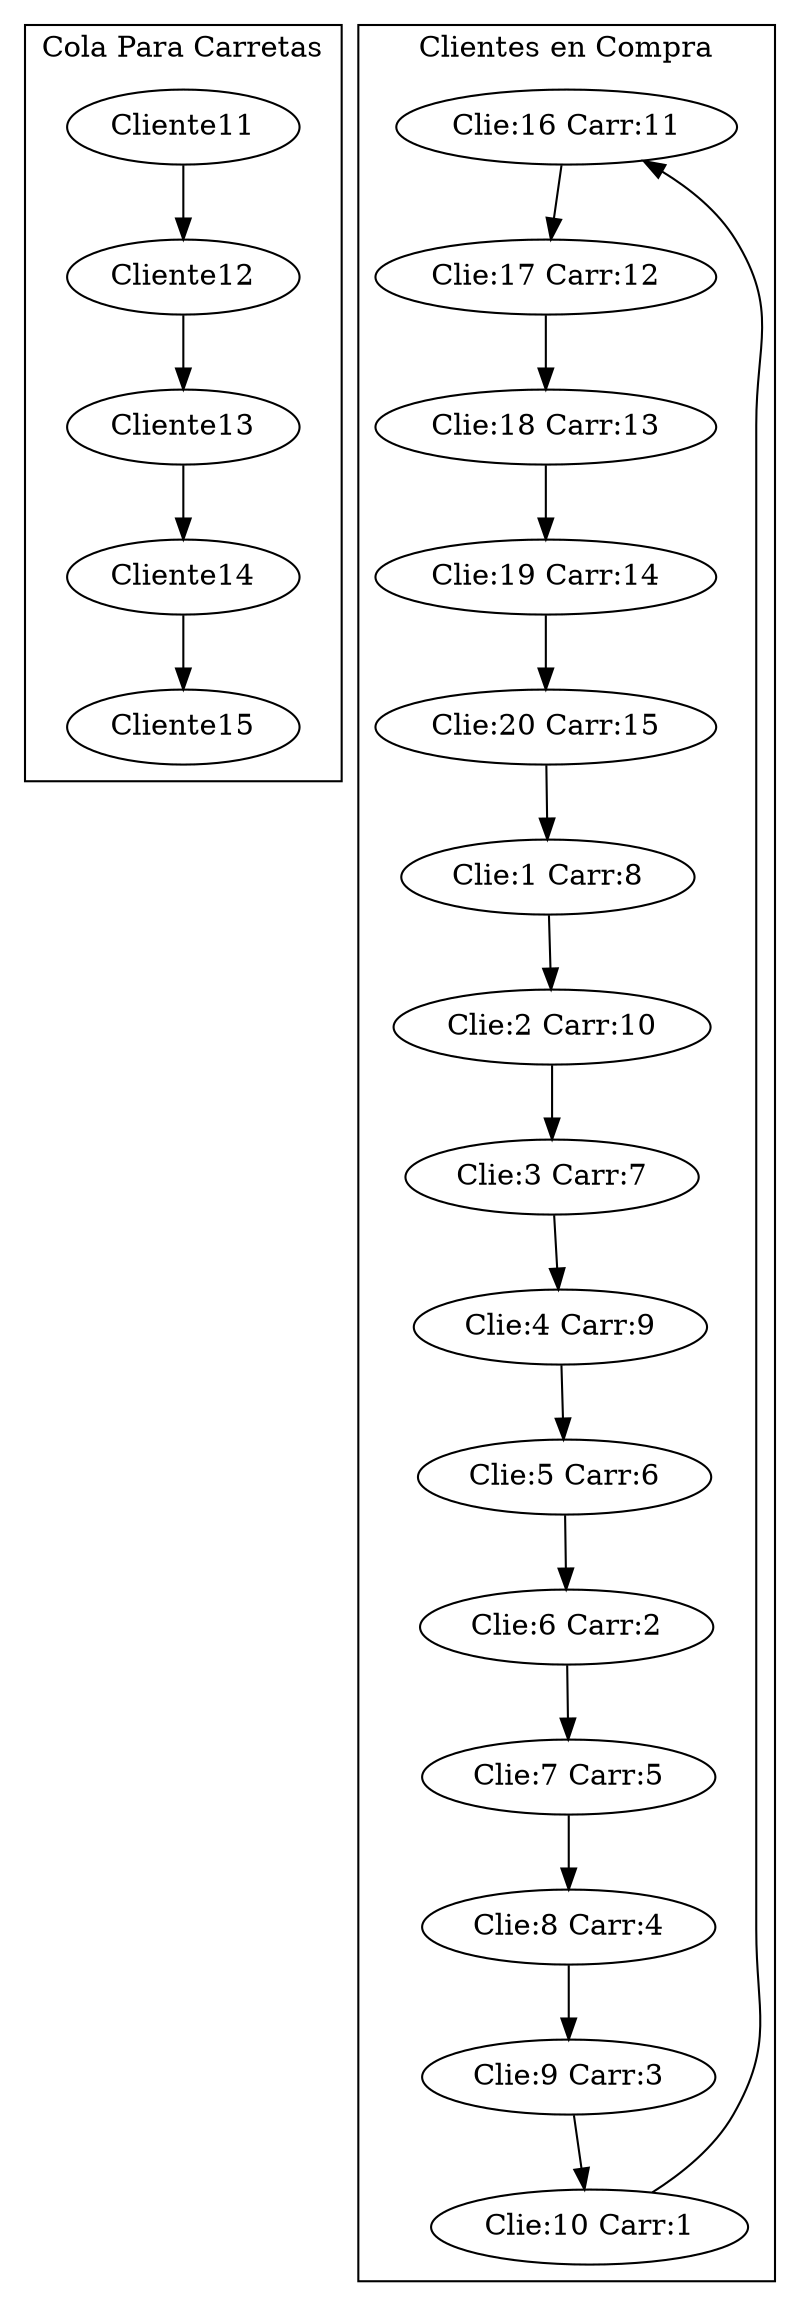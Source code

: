 digraph Simulacion {
subgraph cluster_colaEsperaCarretas {
Cliente11;
Cliente12;
Cliente13;
Cliente14;
Cliente15;
Cliente11 -> Cliente12;
Cliente12 -> Cliente13;
Cliente13 -> Cliente14;
Cliente14 -> Cliente15;

label="Cola Para Carretas";
}
subgraph cluster_pilaCarretas1 {

label="Pila de Carretas 1";
}
subgraph cluster_pilaCarretas2 {

label="Pila de Carretas 2";
}
subgraph cluster_listaCompras {
Cliente16[label="Clie:16 Carr:11"];
Cliente17[label="Clie:17 Carr:12"];
Cliente18[label="Clie:18 Carr:13"];
Cliente19[label="Clie:19 Carr:14"];
Cliente20[label="Clie:20 Carr:15"];
Cliente1[label="Clie:1 Carr:8"];
Cliente2[label="Clie:2 Carr:10"];
Cliente3[label="Clie:3 Carr:7"];
Cliente4[label="Clie:4 Carr:9"];
Cliente5[label="Clie:5 Carr:6"];
Cliente6[label="Clie:6 Carr:2"];
Cliente7[label="Clie:7 Carr:5"];
Cliente8[label="Clie:8 Carr:4"];
Cliente9[label="Clie:9 Carr:3"];
Cliente10[label="Clie:10 Carr:1"];
Cliente16 -> Cliente17;
Cliente17 -> Cliente18;
Cliente18 -> Cliente19;
Cliente19 -> Cliente20;
Cliente20 -> Cliente1;
Cliente1 -> Cliente2;
Cliente2 -> Cliente3;
Cliente3 -> Cliente4;
Cliente4 -> Cliente5;
Cliente5 -> Cliente6;
Cliente6 -> Cliente7;
Cliente7 -> Cliente8;
Cliente8 -> Cliente9;
Cliente9 -> Cliente10;
Cliente10 -> Cliente16;

label="Clientes en Compra";
}
}